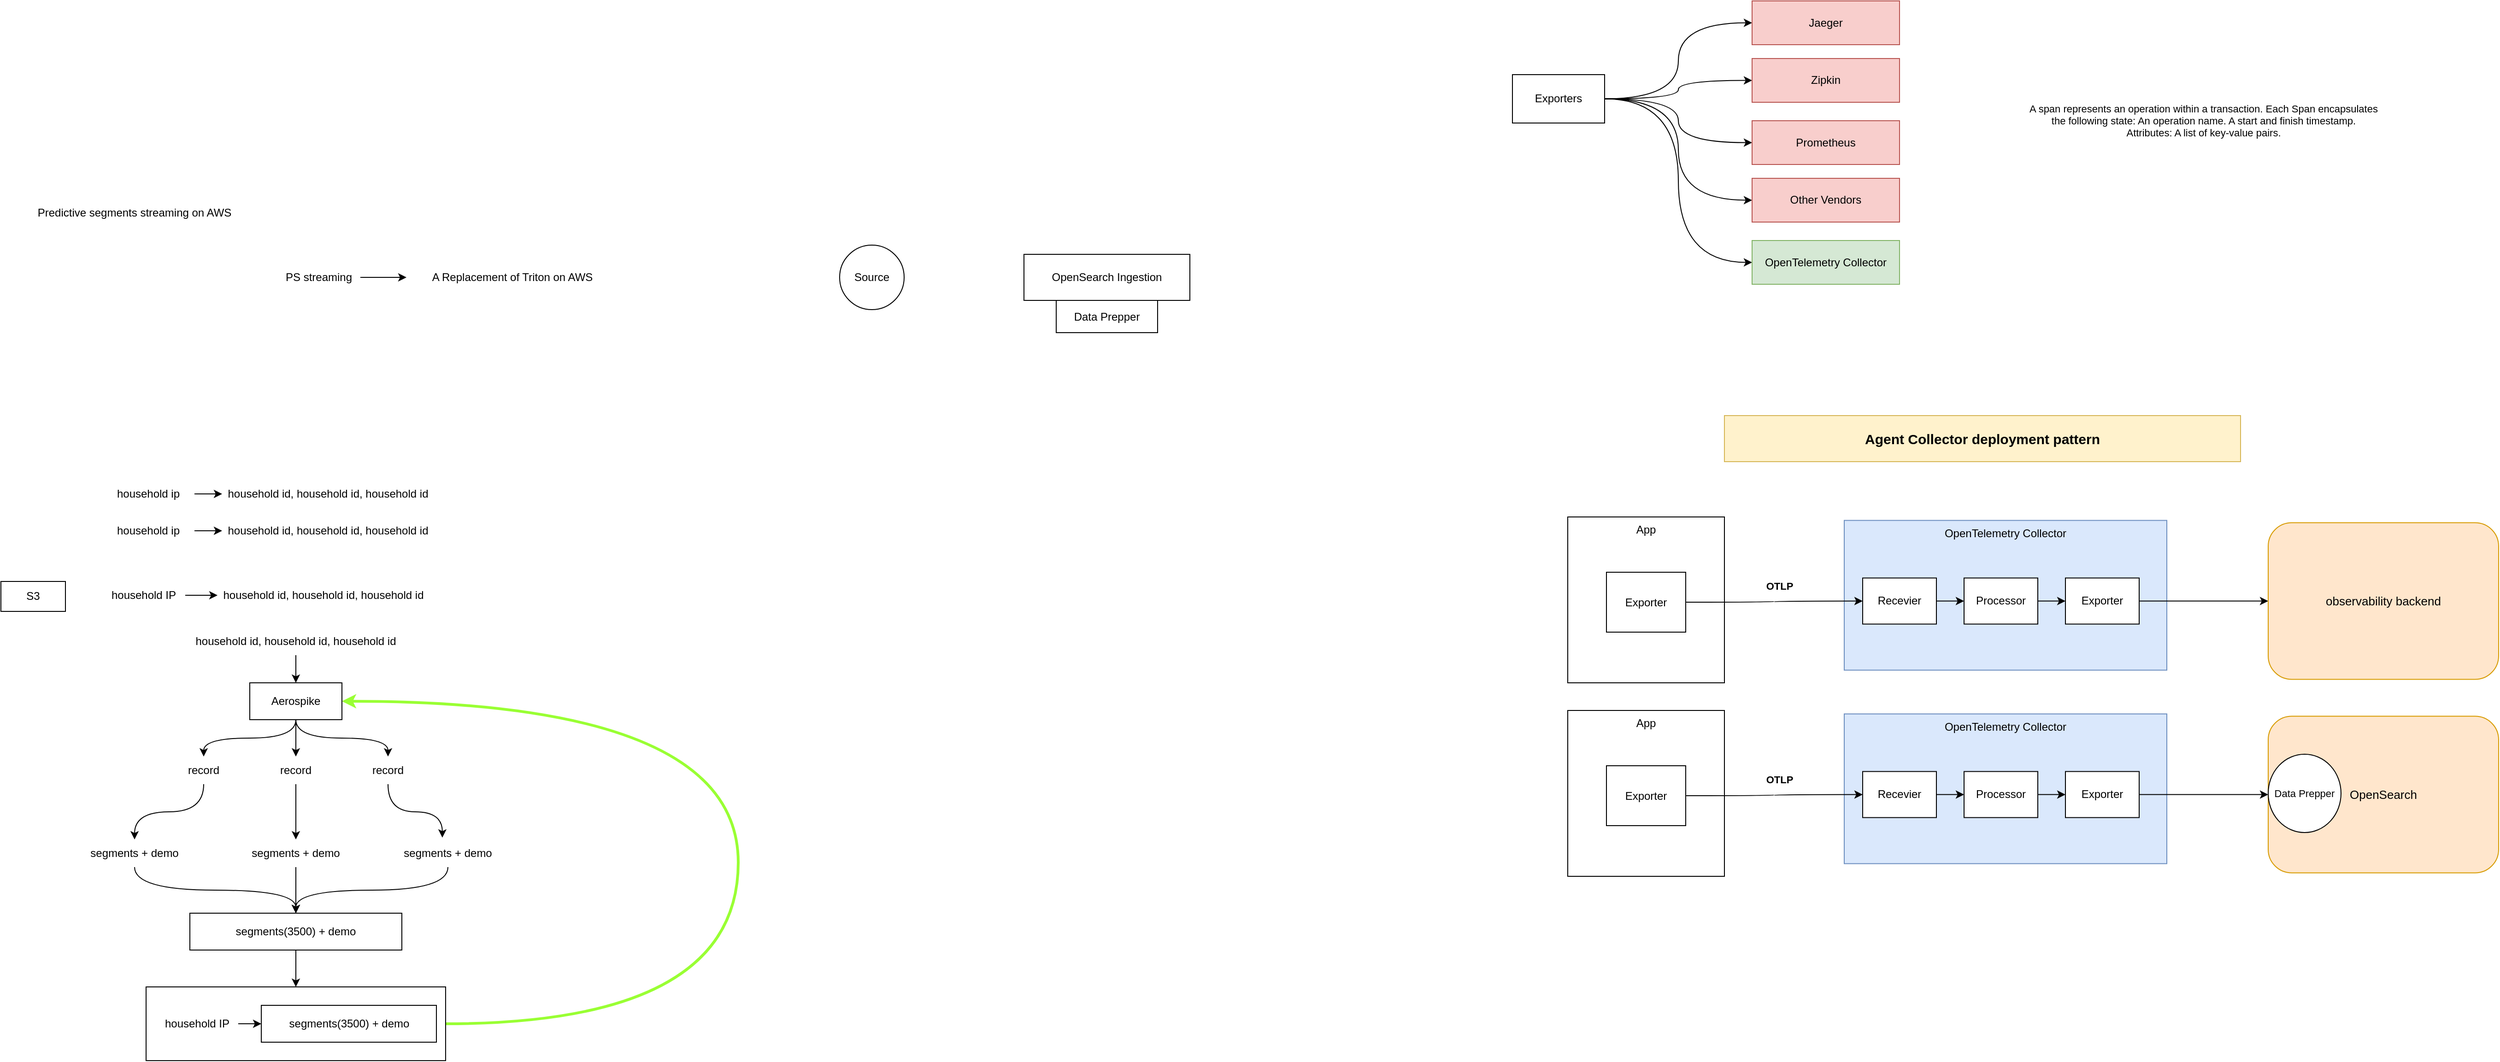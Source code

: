 <mxfile version="22.1.18" type="github">
  <diagram name="Page-1" id="aglCG6y4qYpq39_KEeoC">
    <mxGraphModel dx="1242" dy="1954" grid="1" gridSize="10" guides="1" tooltips="1" connect="1" arrows="1" fold="1" page="1" pageScale="1" pageWidth="827" pageHeight="1169" math="0" shadow="0">
      <root>
        <mxCell id="0" />
        <mxCell id="1" parent="0" />
        <mxCell id="kN55YoPe5K_Antq_4-WD-45" value="OpenSearch" style="rounded=1;whiteSpace=wrap;html=1;fontFamily=Helvetica;fontSize=13;fillColor=#ffe6cc;strokeColor=#d79b00;" vertex="1" parent="1">
          <mxGeometry x="2490" y="696.25" width="250" height="170" as="geometry" />
        </mxCell>
        <mxCell id="IQLyXkSy8vxl-1mdiMzb-57" style="edgeStyle=orthogonalEdgeStyle;shape=connector;curved=1;rounded=0;orthogonalLoop=1;jettySize=auto;html=1;entryX=1;entryY=0.5;entryDx=0;entryDy=0;labelBackgroundColor=default;strokeColor=#99FF33;align=center;verticalAlign=middle;fontFamily=Helvetica;fontSize=11;fontColor=default;endArrow=classic;strokeWidth=3;" parent="1" source="IQLyXkSy8vxl-1mdiMzb-55" target="IQLyXkSy8vxl-1mdiMzb-25" edge="1">
          <mxGeometry relative="1" as="geometry">
            <Array as="points">
              <mxPoint x="830" y="1030" />
              <mxPoint x="830" y="680" />
            </Array>
          </mxGeometry>
        </mxCell>
        <mxCell id="IQLyXkSy8vxl-1mdiMzb-55" value="" style="rounded=0;whiteSpace=wrap;html=1;" parent="1" vertex="1">
          <mxGeometry x="187.5" y="990" width="325" height="80" as="geometry" />
        </mxCell>
        <mxCell id="IQLyXkSy8vxl-1mdiMzb-2" value="Predictive segments streaming on AWS" style="text;html=1;strokeColor=none;fillColor=none;align=center;verticalAlign=middle;whiteSpace=wrap;rounded=0;" parent="1" vertex="1">
          <mxGeometry x="60" y="130" width="230" height="40" as="geometry" />
        </mxCell>
        <mxCell id="IQLyXkSy8vxl-1mdiMzb-3" value="A Replacement of Triton on AWS" style="text;html=1;strokeColor=none;fillColor=none;align=center;verticalAlign=middle;whiteSpace=wrap;rounded=0;" parent="1" vertex="1">
          <mxGeometry x="470" y="200" width="230" height="40" as="geometry" />
        </mxCell>
        <mxCell id="IQLyXkSy8vxl-1mdiMzb-5" style="edgeStyle=orthogonalEdgeStyle;rounded=0;orthogonalLoop=1;jettySize=auto;html=1;" parent="1" source="IQLyXkSy8vxl-1mdiMzb-4" target="IQLyXkSy8vxl-1mdiMzb-3" edge="1">
          <mxGeometry relative="1" as="geometry" />
        </mxCell>
        <mxCell id="IQLyXkSy8vxl-1mdiMzb-4" value="PS streaming" style="text;html=1;strokeColor=none;fillColor=none;align=center;verticalAlign=middle;whiteSpace=wrap;rounded=0;" parent="1" vertex="1">
          <mxGeometry x="330" y="200" width="90" height="40" as="geometry" />
        </mxCell>
        <mxCell id="IQLyXkSy8vxl-1mdiMzb-18" style="edgeStyle=orthogonalEdgeStyle;rounded=0;orthogonalLoop=1;jettySize=auto;html=1;" parent="1" source="IQLyXkSy8vxl-1mdiMzb-6" target="IQLyXkSy8vxl-1mdiMzb-7" edge="1">
          <mxGeometry relative="1" as="geometry" />
        </mxCell>
        <mxCell id="IQLyXkSy8vxl-1mdiMzb-6" value="household ip" style="text;html=1;strokeColor=none;fillColor=none;align=center;verticalAlign=middle;whiteSpace=wrap;rounded=0;" parent="1" vertex="1">
          <mxGeometry x="140" y="440" width="100" height="30" as="geometry" />
        </mxCell>
        <mxCell id="IQLyXkSy8vxl-1mdiMzb-7" value="household id, household id, household id" style="text;html=1;strokeColor=none;fillColor=none;align=center;verticalAlign=middle;whiteSpace=wrap;rounded=0;" parent="1" vertex="1">
          <mxGeometry x="270" y="440" width="230" height="30" as="geometry" />
        </mxCell>
        <mxCell id="IQLyXkSy8vxl-1mdiMzb-19" style="edgeStyle=orthogonalEdgeStyle;rounded=0;orthogonalLoop=1;jettySize=auto;html=1;" parent="1" source="IQLyXkSy8vxl-1mdiMzb-8" edge="1">
          <mxGeometry relative="1" as="geometry">
            <mxPoint x="270" y="495" as="targetPoint" />
          </mxGeometry>
        </mxCell>
        <mxCell id="IQLyXkSy8vxl-1mdiMzb-8" value="household ip" style="text;html=1;strokeColor=none;fillColor=none;align=center;verticalAlign=middle;whiteSpace=wrap;rounded=0;" parent="1" vertex="1">
          <mxGeometry x="140" y="480" width="100" height="30" as="geometry" />
        </mxCell>
        <mxCell id="IQLyXkSy8vxl-1mdiMzb-20" style="edgeStyle=orthogonalEdgeStyle;rounded=0;orthogonalLoop=1;jettySize=auto;html=1;" parent="1" source="IQLyXkSy8vxl-1mdiMzb-9" edge="1">
          <mxGeometry relative="1" as="geometry">
            <mxPoint x="265" y="565" as="targetPoint" />
          </mxGeometry>
        </mxCell>
        <mxCell id="IQLyXkSy8vxl-1mdiMzb-9" value="household IP" style="text;html=1;strokeColor=none;fillColor=none;align=center;verticalAlign=middle;whiteSpace=wrap;rounded=0;" parent="1" vertex="1">
          <mxGeometry x="140" y="550" width="90" height="30" as="geometry" />
        </mxCell>
        <mxCell id="IQLyXkSy8vxl-1mdiMzb-21" value="household id, household id, household id" style="text;html=1;strokeColor=none;fillColor=none;align=center;verticalAlign=middle;whiteSpace=wrap;rounded=0;" parent="1" vertex="1">
          <mxGeometry x="270" y="480" width="230" height="30" as="geometry" />
        </mxCell>
        <mxCell id="IQLyXkSy8vxl-1mdiMzb-23" value="household id, household id, household id" style="text;html=1;strokeColor=none;fillColor=none;align=center;verticalAlign=middle;whiteSpace=wrap;rounded=0;" parent="1" vertex="1">
          <mxGeometry x="265" y="550" width="230" height="30" as="geometry" />
        </mxCell>
        <mxCell id="IQLyXkSy8vxl-1mdiMzb-26" style="edgeStyle=orthogonalEdgeStyle;rounded=0;orthogonalLoop=1;jettySize=auto;html=1;" parent="1" source="IQLyXkSy8vxl-1mdiMzb-24" target="IQLyXkSy8vxl-1mdiMzb-25" edge="1">
          <mxGeometry relative="1" as="geometry" />
        </mxCell>
        <mxCell id="IQLyXkSy8vxl-1mdiMzb-24" value="household id, household id, household id" style="text;html=1;strokeColor=none;fillColor=none;align=center;verticalAlign=middle;whiteSpace=wrap;rounded=0;" parent="1" vertex="1">
          <mxGeometry x="235" y="600" width="230" height="30" as="geometry" />
        </mxCell>
        <mxCell id="IQLyXkSy8vxl-1mdiMzb-32" style="edgeStyle=orthogonalEdgeStyle;rounded=0;orthogonalLoop=1;jettySize=auto;html=1;curved=1;exitX=0.5;exitY=1;exitDx=0;exitDy=0;" parent="1" source="IQLyXkSy8vxl-1mdiMzb-25" target="IQLyXkSy8vxl-1mdiMzb-31" edge="1">
          <mxGeometry relative="1" as="geometry" />
        </mxCell>
        <mxCell id="IQLyXkSy8vxl-1mdiMzb-34" style="edgeStyle=orthogonalEdgeStyle;shape=connector;curved=1;rounded=0;orthogonalLoop=1;jettySize=auto;html=1;entryX=0.5;entryY=0;entryDx=0;entryDy=0;labelBackgroundColor=default;strokeColor=default;align=center;verticalAlign=middle;fontFamily=Helvetica;fontSize=11;fontColor=default;endArrow=classic;" parent="1" source="IQLyXkSy8vxl-1mdiMzb-25" target="IQLyXkSy8vxl-1mdiMzb-33" edge="1">
          <mxGeometry relative="1" as="geometry" />
        </mxCell>
        <mxCell id="IQLyXkSy8vxl-1mdiMzb-36" style="edgeStyle=orthogonalEdgeStyle;shape=connector;curved=1;rounded=0;orthogonalLoop=1;jettySize=auto;html=1;labelBackgroundColor=default;strokeColor=default;align=center;verticalAlign=middle;fontFamily=Helvetica;fontSize=11;fontColor=default;endArrow=classic;exitX=0.5;exitY=1;exitDx=0;exitDy=0;" parent="1" source="IQLyXkSy8vxl-1mdiMzb-25" target="IQLyXkSy8vxl-1mdiMzb-35" edge="1">
          <mxGeometry relative="1" as="geometry" />
        </mxCell>
        <mxCell id="IQLyXkSy8vxl-1mdiMzb-25" value="Aerospike" style="rounded=0;whiteSpace=wrap;html=1;" parent="1" vertex="1">
          <mxGeometry x="300" y="660" width="100" height="40" as="geometry" />
        </mxCell>
        <mxCell id="IQLyXkSy8vxl-1mdiMzb-41" style="edgeStyle=orthogonalEdgeStyle;shape=connector;curved=1;rounded=0;orthogonalLoop=1;jettySize=auto;html=1;entryX=0.5;entryY=0;entryDx=0;entryDy=0;labelBackgroundColor=default;strokeColor=default;align=center;verticalAlign=middle;fontFamily=Helvetica;fontSize=11;fontColor=default;endArrow=classic;" parent="1" source="IQLyXkSy8vxl-1mdiMzb-31" target="IQLyXkSy8vxl-1mdiMzb-37" edge="1">
          <mxGeometry relative="1" as="geometry" />
        </mxCell>
        <mxCell id="IQLyXkSy8vxl-1mdiMzb-31" value="record" style="text;html=1;strokeColor=none;fillColor=none;align=center;verticalAlign=middle;whiteSpace=wrap;rounded=0;" parent="1" vertex="1">
          <mxGeometry x="220" y="740" width="60" height="30" as="geometry" />
        </mxCell>
        <mxCell id="IQLyXkSy8vxl-1mdiMzb-43" style="edgeStyle=orthogonalEdgeStyle;shape=connector;curved=1;rounded=0;orthogonalLoop=1;jettySize=auto;html=1;labelBackgroundColor=default;strokeColor=default;align=center;verticalAlign=middle;fontFamily=Helvetica;fontSize=11;fontColor=default;endArrow=classic;" parent="1" source="IQLyXkSy8vxl-1mdiMzb-33" target="IQLyXkSy8vxl-1mdiMzb-42" edge="1">
          <mxGeometry relative="1" as="geometry" />
        </mxCell>
        <mxCell id="IQLyXkSy8vxl-1mdiMzb-33" value="record" style="text;html=1;strokeColor=none;fillColor=none;align=center;verticalAlign=middle;whiteSpace=wrap;rounded=0;" parent="1" vertex="1">
          <mxGeometry x="320" y="740" width="60" height="30" as="geometry" />
        </mxCell>
        <mxCell id="IQLyXkSy8vxl-1mdiMzb-35" value="record" style="text;html=1;strokeColor=none;fillColor=none;align=center;verticalAlign=middle;whiteSpace=wrap;rounded=0;" parent="1" vertex="1">
          <mxGeometry x="420" y="740" width="60" height="30" as="geometry" />
        </mxCell>
        <mxCell id="IQLyXkSy8vxl-1mdiMzb-49" style="edgeStyle=orthogonalEdgeStyle;shape=connector;curved=1;rounded=0;orthogonalLoop=1;jettySize=auto;html=1;entryX=0.5;entryY=0;entryDx=0;entryDy=0;labelBackgroundColor=default;strokeColor=default;align=center;verticalAlign=middle;fontFamily=Helvetica;fontSize=11;fontColor=default;endArrow=classic;exitX=0.5;exitY=1;exitDx=0;exitDy=0;" parent="1" source="IQLyXkSy8vxl-1mdiMzb-37" target="IQLyXkSy8vxl-1mdiMzb-48" edge="1">
          <mxGeometry relative="1" as="geometry" />
        </mxCell>
        <mxCell id="IQLyXkSy8vxl-1mdiMzb-37" value="segments + demo" style="text;html=1;strokeColor=none;fillColor=none;align=center;verticalAlign=middle;whiteSpace=wrap;rounded=0;" parent="1" vertex="1">
          <mxGeometry x="120" y="830" width="110" height="30" as="geometry" />
        </mxCell>
        <mxCell id="IQLyXkSy8vxl-1mdiMzb-50" style="edgeStyle=orthogonalEdgeStyle;shape=connector;curved=1;rounded=0;orthogonalLoop=1;jettySize=auto;html=1;labelBackgroundColor=default;strokeColor=default;align=center;verticalAlign=middle;fontFamily=Helvetica;fontSize=11;fontColor=default;endArrow=classic;" parent="1" source="IQLyXkSy8vxl-1mdiMzb-42" target="IQLyXkSy8vxl-1mdiMzb-48" edge="1">
          <mxGeometry relative="1" as="geometry" />
        </mxCell>
        <mxCell id="IQLyXkSy8vxl-1mdiMzb-42" value="segments + demo" style="text;html=1;strokeColor=none;fillColor=none;align=center;verticalAlign=middle;whiteSpace=wrap;rounded=0;" parent="1" vertex="1">
          <mxGeometry x="295" y="830" width="110" height="30" as="geometry" />
        </mxCell>
        <mxCell id="IQLyXkSy8vxl-1mdiMzb-51" style="edgeStyle=orthogonalEdgeStyle;shape=connector;curved=1;rounded=0;orthogonalLoop=1;jettySize=auto;html=1;entryX=0.5;entryY=0;entryDx=0;entryDy=0;labelBackgroundColor=default;strokeColor=default;align=center;verticalAlign=middle;fontFamily=Helvetica;fontSize=11;fontColor=default;endArrow=classic;" parent="1" source="IQLyXkSy8vxl-1mdiMzb-44" target="IQLyXkSy8vxl-1mdiMzb-48" edge="1">
          <mxGeometry relative="1" as="geometry" />
        </mxCell>
        <mxCell id="IQLyXkSy8vxl-1mdiMzb-44" value="segments + demo" style="text;html=1;strokeColor=none;fillColor=none;align=center;verticalAlign=middle;whiteSpace=wrap;rounded=0;" parent="1" vertex="1">
          <mxGeometry x="460" y="830" width="110" height="30" as="geometry" />
        </mxCell>
        <mxCell id="IQLyXkSy8vxl-1mdiMzb-45" style="edgeStyle=orthogonalEdgeStyle;shape=connector;curved=1;rounded=0;orthogonalLoop=1;jettySize=auto;html=1;entryX=0.445;entryY=-0.067;entryDx=0;entryDy=0;entryPerimeter=0;labelBackgroundColor=default;strokeColor=default;align=center;verticalAlign=middle;fontFamily=Helvetica;fontSize=11;fontColor=default;endArrow=classic;" parent="1" source="IQLyXkSy8vxl-1mdiMzb-35" target="IQLyXkSy8vxl-1mdiMzb-44" edge="1">
          <mxGeometry relative="1" as="geometry" />
        </mxCell>
        <mxCell id="IQLyXkSy8vxl-1mdiMzb-53" style="edgeStyle=orthogonalEdgeStyle;shape=connector;curved=1;rounded=0;orthogonalLoop=1;jettySize=auto;html=1;labelBackgroundColor=default;strokeColor=default;align=center;verticalAlign=middle;fontFamily=Helvetica;fontSize=11;fontColor=default;endArrow=classic;" parent="1" source="IQLyXkSy8vxl-1mdiMzb-47" target="IQLyXkSy8vxl-1mdiMzb-52" edge="1">
          <mxGeometry relative="1" as="geometry" />
        </mxCell>
        <mxCell id="IQLyXkSy8vxl-1mdiMzb-47" value="household IP" style="text;html=1;strokeColor=none;fillColor=none;align=center;verticalAlign=middle;whiteSpace=wrap;rounded=0;" parent="1" vertex="1">
          <mxGeometry x="197.5" y="1015" width="90" height="30" as="geometry" />
        </mxCell>
        <mxCell id="IQLyXkSy8vxl-1mdiMzb-56" style="edgeStyle=orthogonalEdgeStyle;shape=connector;curved=1;rounded=0;orthogonalLoop=1;jettySize=auto;html=1;labelBackgroundColor=default;strokeColor=default;align=center;verticalAlign=middle;fontFamily=Helvetica;fontSize=11;fontColor=default;endArrow=classic;" parent="1" source="IQLyXkSy8vxl-1mdiMzb-48" target="IQLyXkSy8vxl-1mdiMzb-55" edge="1">
          <mxGeometry relative="1" as="geometry" />
        </mxCell>
        <mxCell id="IQLyXkSy8vxl-1mdiMzb-48" value="segments(3500) + demo" style="rounded=0;whiteSpace=wrap;html=1;" parent="1" vertex="1">
          <mxGeometry x="235" y="910" width="230" height="40" as="geometry" />
        </mxCell>
        <mxCell id="IQLyXkSy8vxl-1mdiMzb-52" value="segments(3500) + demo" style="rounded=0;whiteSpace=wrap;html=1;" parent="1" vertex="1">
          <mxGeometry x="312.5" y="1010" width="190" height="40" as="geometry" />
        </mxCell>
        <mxCell id="IQLyXkSy8vxl-1mdiMzb-58" value="S3" style="rounded=0;whiteSpace=wrap;html=1;" parent="1" vertex="1">
          <mxGeometry x="30" y="550" width="70" height="32.5" as="geometry" />
        </mxCell>
        <mxCell id="kN55YoPe5K_Antq_4-WD-1" value="OpenSearch Ingestion" style="rounded=0;whiteSpace=wrap;html=1;" vertex="1" parent="1">
          <mxGeometry x="1140" y="195" width="180" height="50" as="geometry" />
        </mxCell>
        <mxCell id="kN55YoPe5K_Antq_4-WD-3" value="Source" style="ellipse;whiteSpace=wrap;html=1;" vertex="1" parent="1">
          <mxGeometry x="940" y="185" width="70" height="70" as="geometry" />
        </mxCell>
        <mxCell id="kN55YoPe5K_Antq_4-WD-4" value="Data Prepper" style="rounded=0;whiteSpace=wrap;html=1;" vertex="1" parent="1">
          <mxGeometry x="1175" y="245" width="110" height="35" as="geometry" />
        </mxCell>
        <mxCell id="kN55YoPe5K_Antq_4-WD-6" value="OpenTelemetry Collector" style="rounded=0;whiteSpace=wrap;html=1;verticalAlign=top;fillColor=#dae8fc;strokeColor=#6c8ebf;" vertex="1" parent="1">
          <mxGeometry x="2030" y="483.75" width="350" height="162.5" as="geometry" />
        </mxCell>
        <mxCell id="kN55YoPe5K_Antq_4-WD-25" style="edgeStyle=orthogonalEdgeStyle;shape=connector;curved=1;rounded=0;orthogonalLoop=1;jettySize=auto;html=1;labelBackgroundColor=default;strokeColor=default;align=center;verticalAlign=middle;fontFamily=Helvetica;fontSize=11;fontColor=default;endArrow=classic;" edge="1" parent="1" source="kN55YoPe5K_Antq_4-WD-7" target="kN55YoPe5K_Antq_4-WD-8">
          <mxGeometry relative="1" as="geometry" />
        </mxCell>
        <mxCell id="kN55YoPe5K_Antq_4-WD-7" value="Recevier" style="rounded=0;whiteSpace=wrap;html=1;" vertex="1" parent="1">
          <mxGeometry x="2050" y="546.25" width="80" height="50" as="geometry" />
        </mxCell>
        <mxCell id="kN55YoPe5K_Antq_4-WD-26" style="edgeStyle=orthogonalEdgeStyle;shape=connector;curved=1;rounded=0;orthogonalLoop=1;jettySize=auto;html=1;labelBackgroundColor=default;strokeColor=default;align=center;verticalAlign=middle;fontFamily=Helvetica;fontSize=11;fontColor=default;endArrow=classic;" edge="1" parent="1" source="kN55YoPe5K_Antq_4-WD-8" target="kN55YoPe5K_Antq_4-WD-9">
          <mxGeometry relative="1" as="geometry" />
        </mxCell>
        <mxCell id="kN55YoPe5K_Antq_4-WD-8" value="Processor" style="rounded=0;whiteSpace=wrap;html=1;" vertex="1" parent="1">
          <mxGeometry x="2160" y="546.25" width="80" height="50" as="geometry" />
        </mxCell>
        <mxCell id="kN55YoPe5K_Antq_4-WD-28" style="edgeStyle=orthogonalEdgeStyle;shape=connector;curved=1;rounded=0;orthogonalLoop=1;jettySize=auto;html=1;labelBackgroundColor=default;strokeColor=default;align=center;verticalAlign=middle;fontFamily=Helvetica;fontSize=11;fontColor=default;endArrow=classic;" edge="1" parent="1" source="kN55YoPe5K_Antq_4-WD-9" target="kN55YoPe5K_Antq_4-WD-27">
          <mxGeometry relative="1" as="geometry" />
        </mxCell>
        <mxCell id="kN55YoPe5K_Antq_4-WD-9" value="Exporter" style="rounded=0;whiteSpace=wrap;html=1;" vertex="1" parent="1">
          <mxGeometry x="2270" y="546.25" width="80" height="50" as="geometry" />
        </mxCell>
        <mxCell id="kN55YoPe5K_Antq_4-WD-10" value="App" style="rounded=0;whiteSpace=wrap;html=1;verticalAlign=top;" vertex="1" parent="1">
          <mxGeometry x="1730" y="480" width="170" height="180" as="geometry" />
        </mxCell>
        <mxCell id="kN55YoPe5K_Antq_4-WD-24" style="edgeStyle=orthogonalEdgeStyle;shape=connector;curved=1;rounded=0;orthogonalLoop=1;jettySize=auto;html=1;entryX=0;entryY=0.5;entryDx=0;entryDy=0;labelBackgroundColor=default;strokeColor=default;align=center;verticalAlign=middle;fontFamily=Helvetica;fontSize=11;fontColor=default;endArrow=classic;" edge="1" parent="1" source="kN55YoPe5K_Antq_4-WD-11" target="kN55YoPe5K_Antq_4-WD-7">
          <mxGeometry relative="1" as="geometry" />
        </mxCell>
        <mxCell id="kN55YoPe5K_Antq_4-WD-11" value="Exporter" style="rounded=0;whiteSpace=wrap;html=1;" vertex="1" parent="1">
          <mxGeometry x="1772" y="540" width="86" height="65" as="geometry" />
        </mxCell>
        <mxCell id="kN55YoPe5K_Antq_4-WD-18" style="edgeStyle=orthogonalEdgeStyle;rounded=0;orthogonalLoop=1;jettySize=auto;html=1;entryX=0;entryY=0.5;entryDx=0;entryDy=0;curved=1;" edge="1" parent="1" source="kN55YoPe5K_Antq_4-WD-13" target="kN55YoPe5K_Antq_4-WD-14">
          <mxGeometry relative="1" as="geometry">
            <mxPoint x="1900" y="-77.5" as="targetPoint" />
          </mxGeometry>
        </mxCell>
        <mxCell id="kN55YoPe5K_Antq_4-WD-19" style="edgeStyle=orthogonalEdgeStyle;rounded=0;orthogonalLoop=1;jettySize=auto;html=1;entryX=0;entryY=0.5;entryDx=0;entryDy=0;curved=1;" edge="1" parent="1" source="kN55YoPe5K_Antq_4-WD-13" target="kN55YoPe5K_Antq_4-WD-15">
          <mxGeometry relative="1" as="geometry" />
        </mxCell>
        <mxCell id="kN55YoPe5K_Antq_4-WD-20" style="edgeStyle=orthogonalEdgeStyle;rounded=0;orthogonalLoop=1;jettySize=auto;html=1;curved=1;" edge="1" parent="1" source="kN55YoPe5K_Antq_4-WD-13" target="kN55YoPe5K_Antq_4-WD-16">
          <mxGeometry relative="1" as="geometry" />
        </mxCell>
        <mxCell id="kN55YoPe5K_Antq_4-WD-21" style="edgeStyle=orthogonalEdgeStyle;rounded=0;orthogonalLoop=1;jettySize=auto;html=1;entryX=0;entryY=0.5;entryDx=0;entryDy=0;curved=1;" edge="1" parent="1" source="kN55YoPe5K_Antq_4-WD-13" target="kN55YoPe5K_Antq_4-WD-17">
          <mxGeometry relative="1" as="geometry" />
        </mxCell>
        <mxCell id="kN55YoPe5K_Antq_4-WD-23" style="edgeStyle=orthogonalEdgeStyle;shape=connector;curved=1;rounded=0;orthogonalLoop=1;jettySize=auto;html=1;entryX=0;entryY=0.5;entryDx=0;entryDy=0;labelBackgroundColor=default;strokeColor=default;align=center;verticalAlign=middle;fontFamily=Helvetica;fontSize=11;fontColor=default;endArrow=classic;" edge="1" parent="1" source="kN55YoPe5K_Antq_4-WD-13" target="kN55YoPe5K_Antq_4-WD-22">
          <mxGeometry relative="1" as="geometry" />
        </mxCell>
        <mxCell id="kN55YoPe5K_Antq_4-WD-13" value="Exporters" style="rounded=0;whiteSpace=wrap;html=1;" vertex="1" parent="1">
          <mxGeometry x="1670" width="100" height="52.5" as="geometry" />
        </mxCell>
        <mxCell id="kN55YoPe5K_Antq_4-WD-14" value="OpenTelemetry Collector" style="rounded=0;whiteSpace=wrap;html=1;verticalAlign=middle;fillColor=#d5e8d4;strokeColor=#82b366;" vertex="1" parent="1">
          <mxGeometry x="1930" y="180" width="160" height="47.5" as="geometry" />
        </mxCell>
        <mxCell id="kN55YoPe5K_Antq_4-WD-15" value="Jaeger" style="rounded=0;whiteSpace=wrap;html=1;verticalAlign=middle;fillColor=#f8cecc;strokeColor=#b85450;" vertex="1" parent="1">
          <mxGeometry x="1930" y="-80" width="160" height="47.5" as="geometry" />
        </mxCell>
        <mxCell id="kN55YoPe5K_Antq_4-WD-16" value="Zipkin" style="rounded=0;whiteSpace=wrap;html=1;verticalAlign=middle;fillColor=#f8cecc;strokeColor=#b85450;" vertex="1" parent="1">
          <mxGeometry x="1930" y="-17.5" width="160" height="47.5" as="geometry" />
        </mxCell>
        <mxCell id="kN55YoPe5K_Antq_4-WD-17" value="Prometheus" style="rounded=0;whiteSpace=wrap;html=1;verticalAlign=middle;fillColor=#f8cecc;strokeColor=#b85450;" vertex="1" parent="1">
          <mxGeometry x="1930" y="50" width="160" height="47.5" as="geometry" />
        </mxCell>
        <mxCell id="kN55YoPe5K_Antq_4-WD-22" value="Other Vendors" style="rounded=0;whiteSpace=wrap;html=1;verticalAlign=middle;fillColor=#f8cecc;strokeColor=#b85450;" vertex="1" parent="1">
          <mxGeometry x="1930" y="112.5" width="160" height="47.5" as="geometry" />
        </mxCell>
        <mxCell id="kN55YoPe5K_Antq_4-WD-27" value="observability backend" style="rounded=1;whiteSpace=wrap;html=1;fontFamily=Helvetica;fontSize=13;fillColor=#ffe6cc;strokeColor=#d79b00;" vertex="1" parent="1">
          <mxGeometry x="2490" y="486.25" width="250" height="170" as="geometry" />
        </mxCell>
        <mxCell id="kN55YoPe5K_Antq_4-WD-29" value="A span represents an operation within a transaction. Each Span encapsulates the following state: An operation name. A start and finish timestamp. Attributes: A list of key-value pairs." style="text;html=1;strokeColor=none;fillColor=none;align=center;verticalAlign=middle;whiteSpace=wrap;rounded=0;fontSize=11;fontFamily=Helvetica;fontColor=default;" vertex="1" parent="1">
          <mxGeometry x="2230" y="10" width="380" height="79" as="geometry" />
        </mxCell>
        <mxCell id="kN55YoPe5K_Antq_4-WD-30" value="OTLP" style="text;html=1;strokeColor=none;fillColor=none;align=center;verticalAlign=middle;whiteSpace=wrap;rounded=0;fontSize=11;fontFamily=Helvetica;fontColor=default;fontStyle=1" vertex="1" parent="1">
          <mxGeometry x="1930" y="540" width="60" height="30" as="geometry" />
        </mxCell>
        <mxCell id="kN55YoPe5K_Antq_4-WD-32" value="Agent Collector deployment pattern" style="rounded=0;whiteSpace=wrap;html=1;fontFamily=Helvetica;fontSize=15;fillColor=#fff2cc;strokeColor=#d6b656;fontStyle=1" vertex="1" parent="1">
          <mxGeometry x="1900" y="370" width="560" height="50" as="geometry" />
        </mxCell>
        <mxCell id="kN55YoPe5K_Antq_4-WD-34" value="Data Prepper" style="ellipse;whiteSpace=wrap;html=1;fontFamily=Helvetica;fontSize=11;fontColor=default;" vertex="1" parent="1">
          <mxGeometry x="2490" y="737.5" width="79" height="85" as="geometry" />
        </mxCell>
        <mxCell id="kN55YoPe5K_Antq_4-WD-35" value="OpenTelemetry Collector" style="rounded=0;whiteSpace=wrap;html=1;verticalAlign=top;fillColor=#dae8fc;strokeColor=#6c8ebf;" vertex="1" parent="1">
          <mxGeometry x="2030" y="693.75" width="350" height="162.5" as="geometry" />
        </mxCell>
        <mxCell id="kN55YoPe5K_Antq_4-WD-36" style="edgeStyle=orthogonalEdgeStyle;shape=connector;curved=1;rounded=0;orthogonalLoop=1;jettySize=auto;html=1;labelBackgroundColor=default;strokeColor=default;align=center;verticalAlign=middle;fontFamily=Helvetica;fontSize=11;fontColor=default;endArrow=classic;" edge="1" parent="1" source="kN55YoPe5K_Antq_4-WD-37" target="kN55YoPe5K_Antq_4-WD-39">
          <mxGeometry relative="1" as="geometry" />
        </mxCell>
        <mxCell id="kN55YoPe5K_Antq_4-WD-37" value="Recevier" style="rounded=0;whiteSpace=wrap;html=1;" vertex="1" parent="1">
          <mxGeometry x="2050" y="756.25" width="80" height="50" as="geometry" />
        </mxCell>
        <mxCell id="kN55YoPe5K_Antq_4-WD-38" style="edgeStyle=orthogonalEdgeStyle;shape=connector;curved=1;rounded=0;orthogonalLoop=1;jettySize=auto;html=1;labelBackgroundColor=default;strokeColor=default;align=center;verticalAlign=middle;fontFamily=Helvetica;fontSize=11;fontColor=default;endArrow=classic;" edge="1" parent="1" source="kN55YoPe5K_Antq_4-WD-39" target="kN55YoPe5K_Antq_4-WD-41">
          <mxGeometry relative="1" as="geometry" />
        </mxCell>
        <mxCell id="kN55YoPe5K_Antq_4-WD-39" value="Processor" style="rounded=0;whiteSpace=wrap;html=1;" vertex="1" parent="1">
          <mxGeometry x="2160" y="756.25" width="80" height="50" as="geometry" />
        </mxCell>
        <mxCell id="kN55YoPe5K_Antq_4-WD-40" style="edgeStyle=orthogonalEdgeStyle;shape=connector;curved=1;rounded=0;orthogonalLoop=1;jettySize=auto;html=1;labelBackgroundColor=default;strokeColor=default;align=center;verticalAlign=middle;fontFamily=Helvetica;fontSize=11;fontColor=default;endArrow=classic;" edge="1" parent="1" source="kN55YoPe5K_Antq_4-WD-41" target="kN55YoPe5K_Antq_4-WD-45">
          <mxGeometry relative="1" as="geometry" />
        </mxCell>
        <mxCell id="kN55YoPe5K_Antq_4-WD-41" value="Exporter" style="rounded=0;whiteSpace=wrap;html=1;" vertex="1" parent="1">
          <mxGeometry x="2270" y="756.25" width="80" height="50" as="geometry" />
        </mxCell>
        <mxCell id="kN55YoPe5K_Antq_4-WD-42" value="App" style="rounded=0;whiteSpace=wrap;html=1;verticalAlign=top;" vertex="1" parent="1">
          <mxGeometry x="1730" y="690" width="170" height="180" as="geometry" />
        </mxCell>
        <mxCell id="kN55YoPe5K_Antq_4-WD-43" style="edgeStyle=orthogonalEdgeStyle;shape=connector;curved=1;rounded=0;orthogonalLoop=1;jettySize=auto;html=1;entryX=0;entryY=0.5;entryDx=0;entryDy=0;labelBackgroundColor=default;strokeColor=default;align=center;verticalAlign=middle;fontFamily=Helvetica;fontSize=11;fontColor=default;endArrow=classic;" edge="1" parent="1" source="kN55YoPe5K_Antq_4-WD-44" target="kN55YoPe5K_Antq_4-WD-37">
          <mxGeometry relative="1" as="geometry" />
        </mxCell>
        <mxCell id="kN55YoPe5K_Antq_4-WD-44" value="Exporter" style="rounded=0;whiteSpace=wrap;html=1;" vertex="1" parent="1">
          <mxGeometry x="1772" y="750" width="86" height="65" as="geometry" />
        </mxCell>
        <mxCell id="kN55YoPe5K_Antq_4-WD-46" value="OTLP" style="text;html=1;strokeColor=none;fillColor=none;align=center;verticalAlign=middle;whiteSpace=wrap;rounded=0;fontSize=11;fontFamily=Helvetica;fontColor=default;fontStyle=1" vertex="1" parent="1">
          <mxGeometry x="1930" y="750" width="60" height="30" as="geometry" />
        </mxCell>
      </root>
    </mxGraphModel>
  </diagram>
</mxfile>
